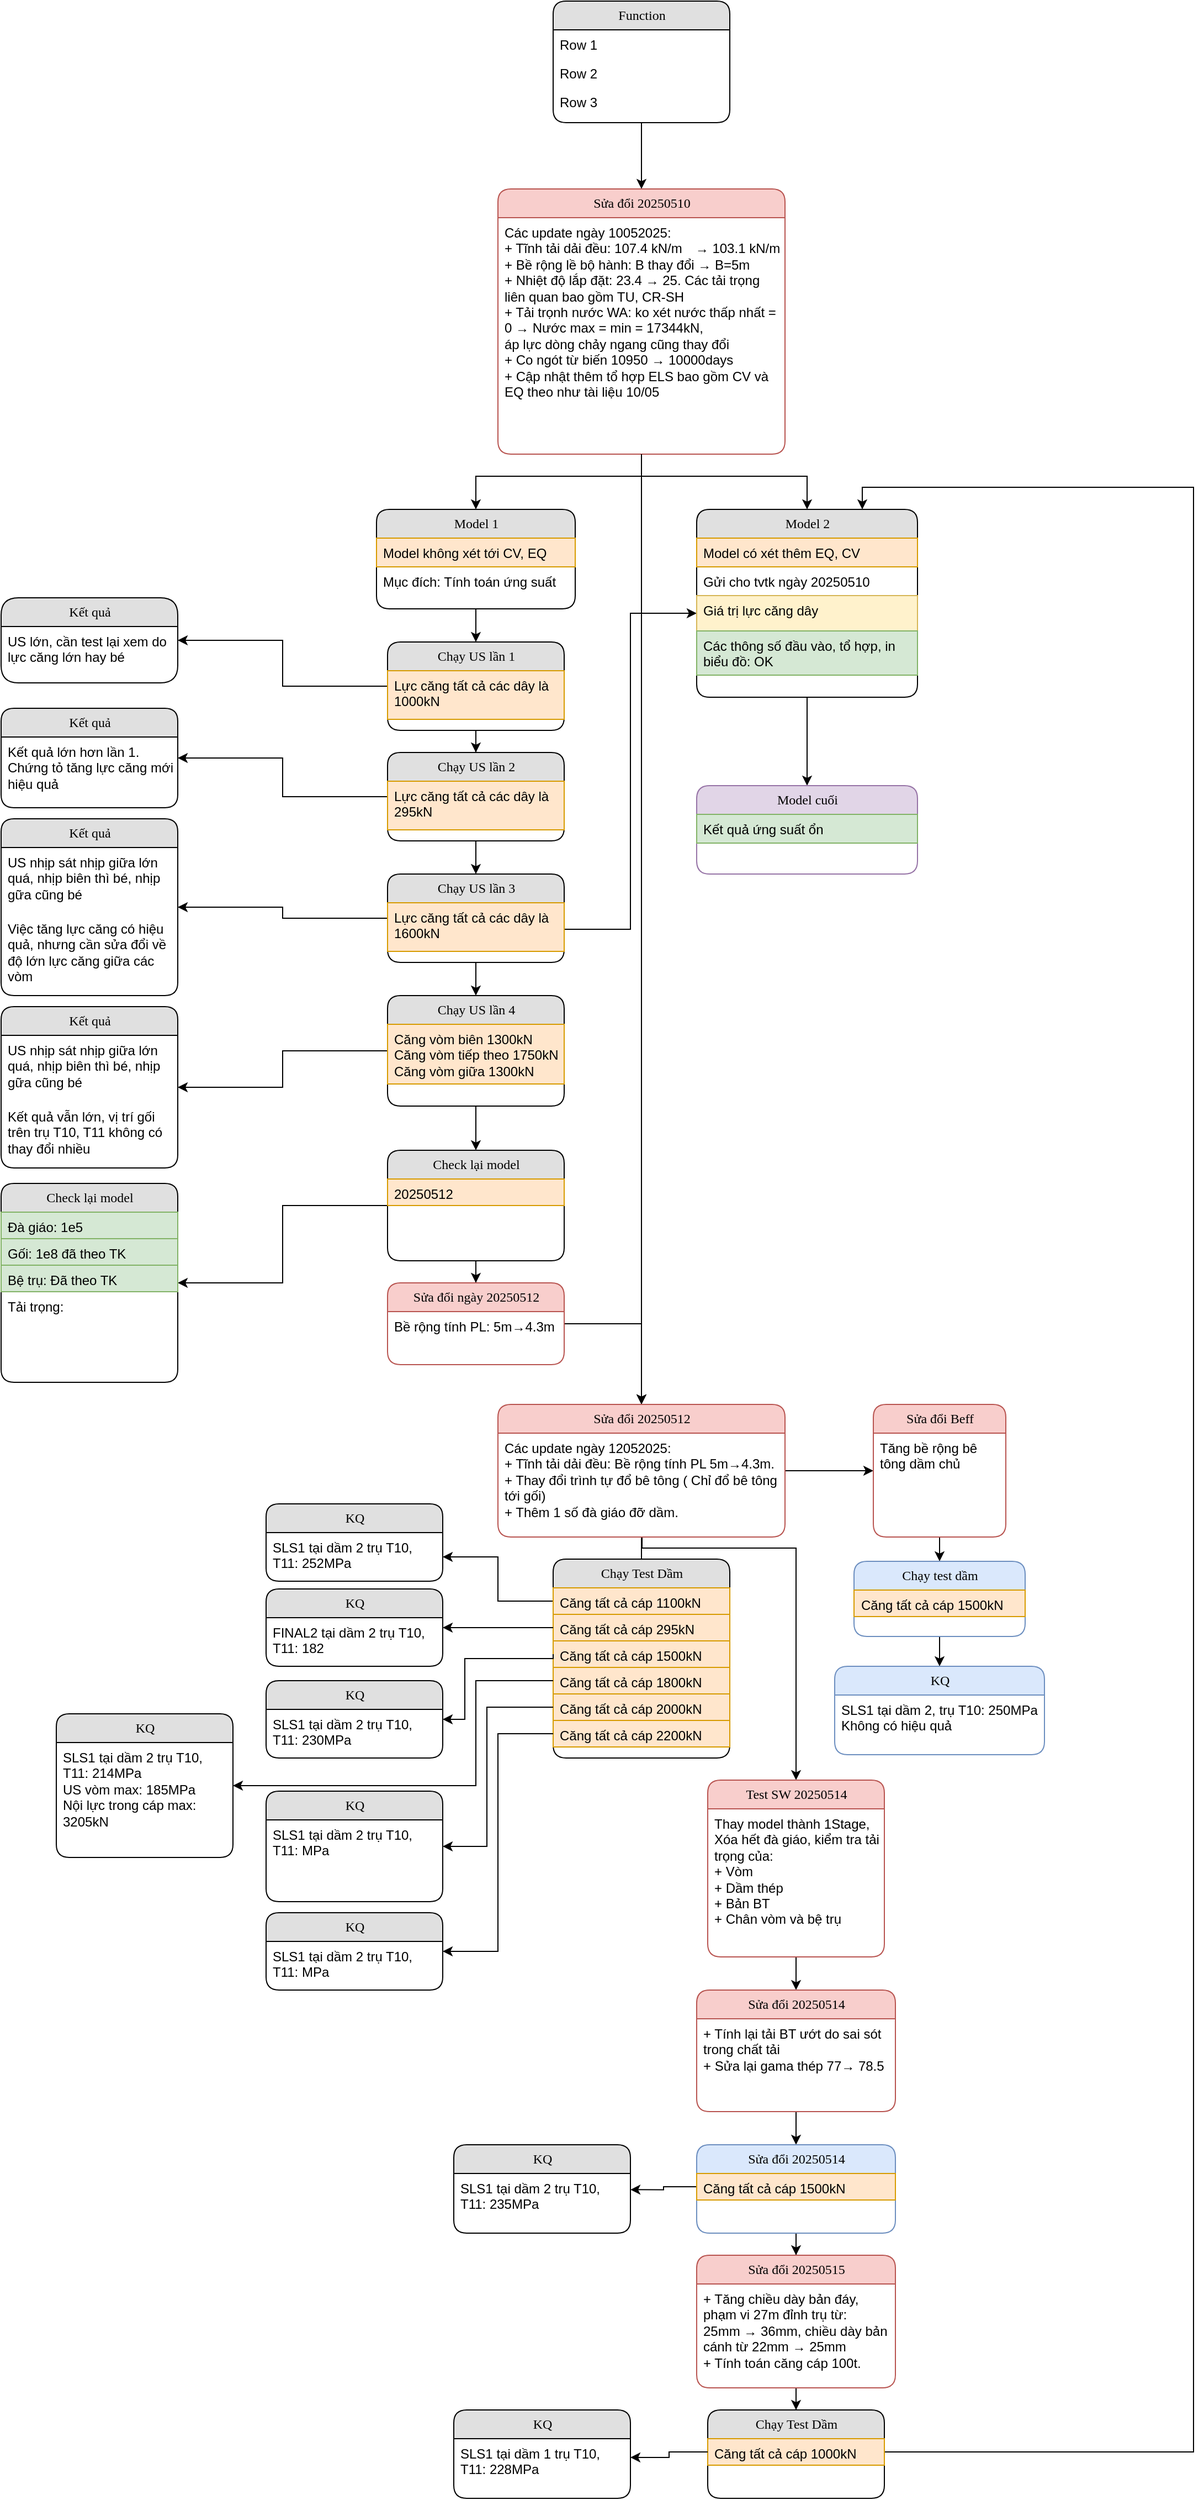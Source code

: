 <mxfile version="27.0.5">
  <diagram name="Page-1" id="b520641d-4fe3-3701-9064-5fc419738815">
    <mxGraphModel dx="1636" dy="1705" grid="1" gridSize="10" guides="1" tooltips="1" connect="1" arrows="1" fold="1" page="1" pageScale="1" pageWidth="850" pageHeight="1100" background="none" math="0" shadow="0">
      <root>
        <mxCell id="0" />
        <mxCell id="1" parent="0" />
        <mxCell id="ZcKWtI1Hsa9g-kHbRSaE-42" value="" style="edgeStyle=orthogonalEdgeStyle;rounded=0;orthogonalLoop=1;jettySize=auto;html=1;entryX=0.5;entryY=0;entryDx=0;entryDy=0;" parent="1" source="21ea969265ad0168-6" target="ZcKWtI1Hsa9g-kHbRSaE-22" edge="1">
          <mxGeometry relative="1" as="geometry" />
        </mxCell>
        <mxCell id="21ea969265ad0168-6" value="Function" style="swimlane;html=1;fontStyle=0;childLayout=stackLayout;horizontal=1;startSize=26;fillColor=#e0e0e0;horizontalStack=0;resizeParent=1;resizeLast=0;collapsible=1;marginBottom=0;swimlaneFillColor=#ffffff;align=center;rounded=1;shadow=0;comic=0;labelBackgroundColor=none;strokeWidth=1;fontFamily=Verdana;fontSize=12" parent="1" vertex="1">
          <mxGeometry x="500" y="-150" width="160" height="110" as="geometry" />
        </mxCell>
        <mxCell id="21ea969265ad0168-7" value="Row 1" style="text;html=1;strokeColor=none;fillColor=none;spacingLeft=4;spacingRight=4;whiteSpace=wrap;overflow=hidden;rotatable=0;points=[[0,0.5],[1,0.5]];portConstraint=eastwest;" parent="21ea969265ad0168-6" vertex="1">
          <mxGeometry y="26" width="160" height="26" as="geometry" />
        </mxCell>
        <mxCell id="21ea969265ad0168-8" value="Row 2" style="text;html=1;strokeColor=none;fillColor=none;spacingLeft=4;spacingRight=4;whiteSpace=wrap;overflow=hidden;rotatable=0;points=[[0,0.5],[1,0.5]];portConstraint=eastwest;" parent="21ea969265ad0168-6" vertex="1">
          <mxGeometry y="52" width="160" height="26" as="geometry" />
        </mxCell>
        <mxCell id="21ea969265ad0168-9" value="Row 3" style="text;html=1;strokeColor=none;fillColor=none;spacingLeft=4;spacingRight=4;whiteSpace=wrap;overflow=hidden;rotatable=0;points=[[0,0.5],[1,0.5]];portConstraint=eastwest;" parent="21ea969265ad0168-6" vertex="1">
          <mxGeometry y="78" width="160" height="26" as="geometry" />
        </mxCell>
        <mxCell id="ZcKWtI1Hsa9g-kHbRSaE-65" value="" style="edgeStyle=orthogonalEdgeStyle;rounded=0;orthogonalLoop=1;jettySize=auto;html=1;entryX=0.5;entryY=0;entryDx=0;entryDy=0;" parent="1" source="21ea969265ad0168-10" target="ZcKWtI1Hsa9g-kHbRSaE-1" edge="1">
          <mxGeometry relative="1" as="geometry" />
        </mxCell>
        <mxCell id="21ea969265ad0168-10" value="Model 1" style="swimlane;html=1;fontStyle=0;childLayout=stackLayout;horizontal=1;startSize=26;fillColor=#e0e0e0;horizontalStack=0;resizeParent=1;resizeLast=0;collapsible=1;marginBottom=0;swimlaneFillColor=#ffffff;align=center;rounded=1;shadow=0;comic=0;labelBackgroundColor=none;strokeWidth=1;fontFamily=Verdana;fontSize=12" parent="1" vertex="1">
          <mxGeometry x="340" y="310" width="180" height="90" as="geometry" />
        </mxCell>
        <mxCell id="ZcKWtI1Hsa9g-kHbRSaE-64" value="Model không xét tới CV, EQ" style="text;html=1;strokeColor=#d79b00;fillColor=#ffe6cc;spacingLeft=4;spacingRight=4;whiteSpace=wrap;overflow=hidden;rotatable=0;points=[[0,0.5],[1,0.5]];portConstraint=eastwest;" parent="21ea969265ad0168-10" vertex="1">
          <mxGeometry y="26" width="180" height="26" as="geometry" />
        </mxCell>
        <mxCell id="21ea969265ad0168-11" value="Mục đích: Tính toán ứng suất" style="text;html=1;spacingLeft=4;spacingRight=4;whiteSpace=wrap;overflow=hidden;rotatable=0;points=[[0,0.5],[1,0.5]];portConstraint=eastwest;" parent="21ea969265ad0168-10" vertex="1">
          <mxGeometry y="52" width="180" height="26" as="geometry" />
        </mxCell>
        <mxCell id="ZcKWtI1Hsa9g-kHbRSaE-9" value="" style="edgeStyle=orthogonalEdgeStyle;rounded=0;orthogonalLoop=1;jettySize=auto;html=1;" parent="1" source="ZcKWtI1Hsa9g-kHbRSaE-1" target="ZcKWtI1Hsa9g-kHbRSaE-7" edge="1">
          <mxGeometry relative="1" as="geometry" />
        </mxCell>
        <mxCell id="ZcKWtI1Hsa9g-kHbRSaE-75" value="" style="edgeStyle=orthogonalEdgeStyle;rounded=0;orthogonalLoop=1;jettySize=auto;html=1;" parent="1" source="ZcKWtI1Hsa9g-kHbRSaE-1" target="ZcKWtI1Hsa9g-kHbRSaE-72" edge="1">
          <mxGeometry relative="1" as="geometry" />
        </mxCell>
        <mxCell id="ZcKWtI1Hsa9g-kHbRSaE-1" value="Chạy US lần 1" style="swimlane;html=1;fontStyle=0;childLayout=stackLayout;horizontal=1;startSize=26;fillColor=#e0e0e0;horizontalStack=0;resizeParent=1;resizeLast=0;collapsible=1;marginBottom=0;swimlaneFillColor=#ffffff;align=center;rounded=1;shadow=0;comic=0;labelBackgroundColor=none;strokeWidth=1;fontFamily=Verdana;fontSize=12" parent="1" vertex="1">
          <mxGeometry x="350" y="430" width="160" height="80" as="geometry" />
        </mxCell>
        <mxCell id="ZcKWtI1Hsa9g-kHbRSaE-10" value="Lực căng tất cả các dây là 1000kN" style="text;html=1;strokeColor=#d79b00;fillColor=#ffe6cc;spacingLeft=4;spacingRight=4;whiteSpace=wrap;overflow=hidden;rotatable=0;points=[[0,0.5],[1,0.5]];portConstraint=eastwest;" parent="ZcKWtI1Hsa9g-kHbRSaE-1" vertex="1">
          <mxGeometry y="26" width="160" height="44" as="geometry" />
        </mxCell>
        <mxCell id="ZcKWtI1Hsa9g-kHbRSaE-15" value="" style="edgeStyle=orthogonalEdgeStyle;rounded=0;orthogonalLoop=1;jettySize=auto;html=1;" parent="1" source="ZcKWtI1Hsa9g-kHbRSaE-7" target="ZcKWtI1Hsa9g-kHbRSaE-12" edge="1">
          <mxGeometry relative="1" as="geometry" />
        </mxCell>
        <mxCell id="ZcKWtI1Hsa9g-kHbRSaE-78" value="" style="edgeStyle=orthogonalEdgeStyle;rounded=0;orthogonalLoop=1;jettySize=auto;html=1;" parent="1" source="ZcKWtI1Hsa9g-kHbRSaE-7" target="ZcKWtI1Hsa9g-kHbRSaE-76" edge="1">
          <mxGeometry relative="1" as="geometry" />
        </mxCell>
        <mxCell id="ZcKWtI1Hsa9g-kHbRSaE-7" value="Chạy US lần 2" style="swimlane;html=1;fontStyle=0;childLayout=stackLayout;horizontal=1;startSize=26;fillColor=#e0e0e0;horizontalStack=0;resizeParent=1;resizeLast=0;collapsible=1;marginBottom=0;swimlaneFillColor=#ffffff;align=center;rounded=1;shadow=0;comic=0;labelBackgroundColor=none;strokeWidth=1;fontFamily=Verdana;fontSize=12" parent="1" vertex="1">
          <mxGeometry x="350" y="530" width="160" height="80" as="geometry" />
        </mxCell>
        <mxCell id="ZcKWtI1Hsa9g-kHbRSaE-11" value="Lực căng tất cả các dây là 295kN" style="text;html=1;strokeColor=#d79b00;fillColor=#ffe6cc;spacingLeft=4;spacingRight=4;whiteSpace=wrap;overflow=hidden;rotatable=0;points=[[0,0.5],[1,0.5]];portConstraint=eastwest;" parent="ZcKWtI1Hsa9g-kHbRSaE-7" vertex="1">
          <mxGeometry y="26" width="160" height="44" as="geometry" />
        </mxCell>
        <mxCell id="ZcKWtI1Hsa9g-kHbRSaE-21" value="" style="edgeStyle=orthogonalEdgeStyle;rounded=0;orthogonalLoop=1;jettySize=auto;html=1;" parent="1" source="ZcKWtI1Hsa9g-kHbRSaE-12" target="ZcKWtI1Hsa9g-kHbRSaE-17" edge="1">
          <mxGeometry relative="1" as="geometry" />
        </mxCell>
        <mxCell id="ZcKWtI1Hsa9g-kHbRSaE-48" value="" style="edgeStyle=orthogonalEdgeStyle;rounded=0;orthogonalLoop=1;jettySize=auto;html=1;entryX=0;entryY=0.5;entryDx=0;entryDy=0;" parent="1" source="ZcKWtI1Hsa9g-kHbRSaE-12" target="ZcKWtI1Hsa9g-kHbRSaE-50" edge="1">
          <mxGeometry relative="1" as="geometry">
            <mxPoint x="590" y="380" as="targetPoint" />
            <Array as="points">
              <mxPoint x="570" y="690" />
              <mxPoint x="570" y="404" />
            </Array>
          </mxGeometry>
        </mxCell>
        <mxCell id="ZcKWtI1Hsa9g-kHbRSaE-83" value="" style="edgeStyle=orthogonalEdgeStyle;rounded=0;orthogonalLoop=1;jettySize=auto;html=1;" parent="1" source="ZcKWtI1Hsa9g-kHbRSaE-12" target="ZcKWtI1Hsa9g-kHbRSaE-79" edge="1">
          <mxGeometry relative="1" as="geometry" />
        </mxCell>
        <mxCell id="ZcKWtI1Hsa9g-kHbRSaE-12" value="Chạy US lần 3" style="swimlane;html=1;fontStyle=0;childLayout=stackLayout;horizontal=1;startSize=26;fillColor=#e0e0e0;horizontalStack=0;resizeParent=1;resizeLast=0;collapsible=1;marginBottom=0;swimlaneFillColor=#ffffff;align=center;rounded=1;shadow=0;comic=0;labelBackgroundColor=none;strokeWidth=1;fontFamily=Verdana;fontSize=12" parent="1" vertex="1">
          <mxGeometry x="350" y="640" width="160" height="80" as="geometry" />
        </mxCell>
        <mxCell id="ZcKWtI1Hsa9g-kHbRSaE-13" value="Lực căng tất cả các dây là 1600kN" style="text;html=1;strokeColor=#d79b00;fillColor=#ffe6cc;spacingLeft=4;spacingRight=4;whiteSpace=wrap;overflow=hidden;rotatable=0;points=[[0,0.5],[1,0.5]];portConstraint=eastwest;" parent="ZcKWtI1Hsa9g-kHbRSaE-12" vertex="1">
          <mxGeometry y="26" width="160" height="44" as="geometry" />
        </mxCell>
        <mxCell id="ZcKWtI1Hsa9g-kHbRSaE-89" value="" style="edgeStyle=orthogonalEdgeStyle;rounded=0;orthogonalLoop=1;jettySize=auto;html=1;" parent="1" source="ZcKWtI1Hsa9g-kHbRSaE-17" target="ZcKWtI1Hsa9g-kHbRSaE-85" edge="1">
          <mxGeometry relative="1" as="geometry" />
        </mxCell>
        <mxCell id="ZcKWtI1Hsa9g-kHbRSaE-92" value="" style="edgeStyle=orthogonalEdgeStyle;rounded=0;orthogonalLoop=1;jettySize=auto;html=1;" parent="1" source="ZcKWtI1Hsa9g-kHbRSaE-17" target="ZcKWtI1Hsa9g-kHbRSaE-90" edge="1">
          <mxGeometry relative="1" as="geometry">
            <Array as="points">
              <mxPoint x="430" y="860" />
              <mxPoint x="430" y="860" />
            </Array>
          </mxGeometry>
        </mxCell>
        <mxCell id="ZcKWtI1Hsa9g-kHbRSaE-17" value="Chạy US lần 4" style="swimlane;html=1;fontStyle=0;childLayout=stackLayout;horizontal=1;startSize=26;fillColor=#e0e0e0;horizontalStack=0;resizeParent=1;resizeLast=0;collapsible=1;marginBottom=0;swimlaneFillColor=#ffffff;align=center;rounded=1;shadow=0;comic=0;labelBackgroundColor=none;strokeWidth=1;fontFamily=Verdana;fontSize=12" parent="1" vertex="1">
          <mxGeometry x="350" y="750" width="160" height="100" as="geometry" />
        </mxCell>
        <mxCell id="ZcKWtI1Hsa9g-kHbRSaE-18" value="Căng vòm biên 1300kN&lt;div&gt;Căng vòm tiếp theo 1750kN&lt;/div&gt;&lt;div&gt;Căng vòm giữa 1300kN&lt;/div&gt;" style="text;html=1;strokeColor=#d79b00;fillColor=#ffe6cc;spacingLeft=4;spacingRight=4;whiteSpace=wrap;overflow=hidden;rotatable=0;points=[[0,0.5],[1,0.5]];portConstraint=eastwest;" parent="ZcKWtI1Hsa9g-kHbRSaE-17" vertex="1">
          <mxGeometry y="26" width="160" height="54" as="geometry" />
        </mxCell>
        <mxCell id="ZcKWtI1Hsa9g-kHbRSaE-63" value="" style="edgeStyle=orthogonalEdgeStyle;rounded=0;orthogonalLoop=1;jettySize=auto;html=1;entryX=0.5;entryY=0;entryDx=0;entryDy=0;exitX=0.5;exitY=1;exitDx=0;exitDy=0;flowAnimation=0;" parent="1" source="ZcKWtI1Hsa9g-kHbRSaE-22" target="21ea969265ad0168-10" edge="1">
          <mxGeometry relative="1" as="geometry">
            <mxPoint x="420" y="260" as="targetPoint" />
            <Array as="points">
              <mxPoint x="580" y="280" />
              <mxPoint x="430" y="280" />
            </Array>
          </mxGeometry>
        </mxCell>
        <mxCell id="eAJpKgocKo00yRRnLbiQ-3" value="" style="edgeStyle=orthogonalEdgeStyle;rounded=0;orthogonalLoop=1;jettySize=auto;html=1;" parent="1" source="ZcKWtI1Hsa9g-kHbRSaE-22" target="eAJpKgocKo00yRRnLbiQ-1" edge="1">
          <mxGeometry relative="1" as="geometry" />
        </mxCell>
        <mxCell id="ZcKWtI1Hsa9g-kHbRSaE-22" value="Sửa đổi 20250510" style="swimlane;html=1;fontStyle=0;childLayout=stackLayout;horizontal=1;startSize=26;fillColor=#f8cecc;horizontalStack=0;resizeParent=1;resizeLast=0;collapsible=1;marginBottom=0;swimlaneFillColor=#ffffff;align=center;rounded=1;shadow=0;comic=0;labelBackgroundColor=none;strokeWidth=1;fontFamily=Verdana;fontSize=12;strokeColor=#b85450;" parent="1" vertex="1">
          <mxGeometry x="450" y="20" width="260" height="240" as="geometry" />
        </mxCell>
        <mxCell id="ZcKWtI1Hsa9g-kHbRSaE-23" value="&lt;div&gt;Các update ngày 10052025:&lt;/div&gt;&lt;div&gt;+ Tĩnh tải dải đều: 107.4 kN/m　→ 103.1 kN/m&lt;/div&gt;&lt;div&gt;+ Bề rộng lề bộ hành: B thay đổi → B=5m&lt;/div&gt;&lt;div&gt;+ Nhiệt độ lắp đặt: 23.4 → 25. Các tải trọng liên quan bao gồm TU, CR-SH&lt;/div&gt;&lt;div&gt;+ Tải trọnh nước WA: ko xét nước thấp nhất = 0 → Nước max = min = 17344kN,&amp;nbsp;&lt;/div&gt;&lt;div&gt;áp lực dòng chảy ngang cũng thay đổi&lt;/div&gt;&lt;div&gt;+ Co ngót từ biến 10950 → 10000days&lt;/div&gt;&lt;div&gt;+ Cập nhật thêm tổ hợp ELS bao gồm CV và EQ theo như tài liệu 10/05&lt;/div&gt;" style="text;html=1;strokeColor=none;fillColor=none;spacingLeft=4;spacingRight=4;whiteSpace=wrap;overflow=hidden;rotatable=0;points=[[0,0.5],[1,0.5]];portConstraint=eastwest;" parent="ZcKWtI1Hsa9g-kHbRSaE-22" vertex="1">
          <mxGeometry y="26" width="260" height="174" as="geometry" />
        </mxCell>
        <mxCell id="ZcKWtI1Hsa9g-kHbRSaE-30" value="" style="edgeStyle=orthogonalEdgeStyle;rounded=0;orthogonalLoop=1;jettySize=auto;html=1;entryX=0.5;entryY=0;entryDx=0;entryDy=0;exitX=0.5;exitY=1;exitDx=0;exitDy=0;" parent="1" source="ZcKWtI1Hsa9g-kHbRSaE-22" target="ZcKWtI1Hsa9g-kHbRSaE-38" edge="1">
          <mxGeometry relative="1" as="geometry">
            <mxPoint x="340" y="540" as="targetPoint" />
            <Array as="points">
              <mxPoint x="580" y="280" />
              <mxPoint x="730" y="280" />
            </Array>
          </mxGeometry>
        </mxCell>
        <mxCell id="ZcKWtI1Hsa9g-kHbRSaE-71" value="" style="edgeStyle=orthogonalEdgeStyle;rounded=0;orthogonalLoop=1;jettySize=auto;html=1;" parent="1" source="ZcKWtI1Hsa9g-kHbRSaE-38" target="ZcKWtI1Hsa9g-kHbRSaE-66" edge="1">
          <mxGeometry relative="1" as="geometry" />
        </mxCell>
        <mxCell id="ZcKWtI1Hsa9g-kHbRSaE-38" value="Model 2" style="swimlane;html=1;fontStyle=0;childLayout=stackLayout;horizontal=1;startSize=26;fillColor=#e0e0e0;horizontalStack=0;resizeParent=1;resizeLast=0;collapsible=1;marginBottom=0;swimlaneFillColor=#ffffff;align=center;rounded=1;shadow=0;comic=0;labelBackgroundColor=none;strokeWidth=1;fontFamily=Verdana;fontSize=12" parent="1" vertex="1">
          <mxGeometry x="630" y="310" width="200" height="170" as="geometry" />
        </mxCell>
        <mxCell id="ZcKWtI1Hsa9g-kHbRSaE-43" value="Model có xét thêm EQ, CV" style="text;html=1;strokeColor=#d79b00;fillColor=#ffe6cc;spacingLeft=4;spacingRight=4;whiteSpace=wrap;overflow=hidden;rotatable=0;points=[[0,0.5],[1,0.5]];portConstraint=eastwest;" parent="ZcKWtI1Hsa9g-kHbRSaE-38" vertex="1">
          <mxGeometry y="26" width="200" height="26" as="geometry" />
        </mxCell>
        <mxCell id="ZcKWtI1Hsa9g-kHbRSaE-39" value="Gửi cho tvtk ngày 20250510" style="text;html=1;strokeColor=none;fillColor=none;spacingLeft=4;spacingRight=4;whiteSpace=wrap;overflow=hidden;rotatable=0;points=[[0,0.5],[1,0.5]];portConstraint=eastwest;" parent="ZcKWtI1Hsa9g-kHbRSaE-38" vertex="1">
          <mxGeometry y="52" width="200" height="26" as="geometry" />
        </mxCell>
        <mxCell id="ZcKWtI1Hsa9g-kHbRSaE-50" value="Giá trị lực căng dây" style="text;html=1;strokeColor=#d6b656;fillColor=#fff2cc;spacingLeft=4;spacingRight=4;whiteSpace=wrap;overflow=hidden;rotatable=0;points=[[0,0.5],[1,0.5]];portConstraint=eastwest;" parent="ZcKWtI1Hsa9g-kHbRSaE-38" vertex="1">
          <mxGeometry y="78" width="200" height="32" as="geometry" />
        </mxCell>
        <mxCell id="ZcKWtI1Hsa9g-kHbRSaE-49" value="Các thông số đầu vào, tổ hợp, in biểu đồ: OK" style="text;html=1;strokeColor=#82b366;fillColor=#d5e8d4;spacingLeft=4;spacingRight=4;whiteSpace=wrap;overflow=hidden;rotatable=0;points=[[0,0.5],[1,0.5]];portConstraint=eastwest;" parent="ZcKWtI1Hsa9g-kHbRSaE-38" vertex="1">
          <mxGeometry y="110" width="200" height="40" as="geometry" />
        </mxCell>
        <mxCell id="ZcKWtI1Hsa9g-kHbRSaE-66" value="Model cuối" style="swimlane;html=1;fontStyle=0;childLayout=stackLayout;horizontal=1;startSize=26;fillColor=#e1d5e7;horizontalStack=0;resizeParent=1;resizeLast=0;collapsible=1;marginBottom=0;swimlaneFillColor=#ffffff;align=center;rounded=1;shadow=0;comic=0;labelBackgroundColor=none;strokeWidth=1;fontFamily=Verdana;fontSize=12;strokeColor=#9673a6;" parent="1" vertex="1">
          <mxGeometry x="630" y="560" width="200" height="80" as="geometry" />
        </mxCell>
        <mxCell id="ZcKWtI1Hsa9g-kHbRSaE-67" value="Kết quả ứng suất ổn" style="text;html=1;strokeColor=#82b366;fillColor=#d5e8d4;spacingLeft=4;spacingRight=4;whiteSpace=wrap;overflow=hidden;rotatable=0;points=[[0,0.5],[1,0.5]];portConstraint=eastwest;" parent="ZcKWtI1Hsa9g-kHbRSaE-66" vertex="1">
          <mxGeometry y="26" width="200" height="26" as="geometry" />
        </mxCell>
        <mxCell id="ZcKWtI1Hsa9g-kHbRSaE-72" value="Kết quả" style="swimlane;html=1;fontStyle=0;childLayout=stackLayout;horizontal=1;startSize=26;fillColor=#e0e0e0;horizontalStack=0;resizeParent=1;resizeLast=0;collapsible=1;marginBottom=0;swimlaneFillColor=#ffffff;align=center;rounded=1;shadow=0;comic=0;labelBackgroundColor=none;strokeWidth=1;fontFamily=Verdana;fontSize=12;arcSize=20;" parent="1" vertex="1">
          <mxGeometry y="390" width="160" height="77" as="geometry" />
        </mxCell>
        <mxCell id="ZcKWtI1Hsa9g-kHbRSaE-74" value="US lớn, cần test lại xem do lực căng lớn hay bé" style="text;html=1;strokeColor=none;fillColor=none;spacingLeft=4;spacingRight=4;whiteSpace=wrap;overflow=hidden;rotatable=0;points=[[0,0.5],[1,0.5]];portConstraint=eastwest;" parent="ZcKWtI1Hsa9g-kHbRSaE-72" vertex="1">
          <mxGeometry y="26" width="160" height="44" as="geometry" />
        </mxCell>
        <mxCell id="ZcKWtI1Hsa9g-kHbRSaE-76" value="Kết quả" style="swimlane;html=1;fontStyle=0;childLayout=stackLayout;horizontal=1;startSize=26;fillColor=#e0e0e0;horizontalStack=0;resizeParent=1;resizeLast=0;collapsible=1;marginBottom=0;swimlaneFillColor=#ffffff;align=center;rounded=1;shadow=0;comic=0;labelBackgroundColor=none;strokeWidth=1;fontFamily=Verdana;fontSize=12" parent="1" vertex="1">
          <mxGeometry y="490" width="160" height="90" as="geometry" />
        </mxCell>
        <mxCell id="ZcKWtI1Hsa9g-kHbRSaE-77" value="Kết quả lớn hơn lần 1. Chứng tỏ tăng lực căng mới hiệu quả" style="text;html=1;spacingLeft=4;spacingRight=4;whiteSpace=wrap;overflow=hidden;rotatable=0;points=[[0,0.5],[1,0.5]];portConstraint=eastwest;" parent="ZcKWtI1Hsa9g-kHbRSaE-76" vertex="1">
          <mxGeometry y="26" width="160" height="64" as="geometry" />
        </mxCell>
        <mxCell id="ZcKWtI1Hsa9g-kHbRSaE-79" value="Kết quả" style="swimlane;html=1;fontStyle=0;childLayout=stackLayout;horizontal=1;startSize=26;fillColor=#e0e0e0;horizontalStack=0;resizeParent=1;resizeLast=0;collapsible=1;marginBottom=0;swimlaneFillColor=#ffffff;align=center;rounded=1;shadow=0;comic=0;labelBackgroundColor=none;strokeWidth=1;fontFamily=Verdana;fontSize=12" parent="1" vertex="1">
          <mxGeometry y="590" width="160" height="160" as="geometry" />
        </mxCell>
        <mxCell id="ZcKWtI1Hsa9g-kHbRSaE-81" value="US nhịp sát nhịp giữa lớn quá, nhịp biên thì bé, nhịp gữa cũng bé" style="text;html=1;strokeColor=none;fillColor=none;spacingLeft=4;spacingRight=4;whiteSpace=wrap;overflow=hidden;rotatable=0;points=[[0,0.5],[1,0.5]];portConstraint=eastwest;" parent="ZcKWtI1Hsa9g-kHbRSaE-79" vertex="1">
          <mxGeometry y="26" width="160" height="60" as="geometry" />
        </mxCell>
        <mxCell id="ZcKWtI1Hsa9g-kHbRSaE-82" value="Việc tăng lực căng có hiệu quả, nhưng cần sửa đổi về độ lớn lực căng giữa các vòm" style="text;html=1;strokeColor=none;fillColor=none;spacingLeft=4;spacingRight=4;whiteSpace=wrap;overflow=hidden;rotatable=0;points=[[0,0.5],[1,0.5]];portConstraint=eastwest;" parent="ZcKWtI1Hsa9g-kHbRSaE-79" vertex="1">
          <mxGeometry y="86" width="160" height="60" as="geometry" />
        </mxCell>
        <mxCell id="ZcKWtI1Hsa9g-kHbRSaE-85" value="Kết quả" style="swimlane;html=1;fontStyle=0;childLayout=stackLayout;horizontal=1;startSize=26;fillColor=#e0e0e0;horizontalStack=0;resizeParent=1;resizeLast=0;collapsible=1;marginBottom=0;swimlaneFillColor=#ffffff;align=center;rounded=1;shadow=0;comic=0;labelBackgroundColor=none;strokeWidth=1;fontFamily=Verdana;fontSize=12" parent="1" vertex="1">
          <mxGeometry y="760" width="160" height="146" as="geometry" />
        </mxCell>
        <mxCell id="ZcKWtI1Hsa9g-kHbRSaE-87" value="US nhịp sát nhịp giữa lớn quá, nhịp biên thì bé, nhịp gữa cũng bé" style="text;html=1;strokeColor=none;fillColor=none;spacingLeft=4;spacingRight=4;whiteSpace=wrap;overflow=hidden;rotatable=0;points=[[0,0.5],[1,0.5]];portConstraint=eastwest;" parent="ZcKWtI1Hsa9g-kHbRSaE-85" vertex="1">
          <mxGeometry y="26" width="160" height="60" as="geometry" />
        </mxCell>
        <mxCell id="ZcKWtI1Hsa9g-kHbRSaE-88" value="Kết quả vẫn lớn, vị trí gối trên trụ T10, T11 không có thay đổi nhiều" style="text;html=1;strokeColor=none;fillColor=none;spacingLeft=4;spacingRight=4;whiteSpace=wrap;overflow=hidden;rotatable=0;points=[[0,0.5],[1,0.5]];portConstraint=eastwest;" parent="ZcKWtI1Hsa9g-kHbRSaE-85" vertex="1">
          <mxGeometry y="86" width="160" height="60" as="geometry" />
        </mxCell>
        <mxCell id="ZcKWtI1Hsa9g-kHbRSaE-97" value="" style="edgeStyle=orthogonalEdgeStyle;rounded=0;orthogonalLoop=1;jettySize=auto;html=1;" parent="1" source="ZcKWtI1Hsa9g-kHbRSaE-90" target="ZcKWtI1Hsa9g-kHbRSaE-95" edge="1">
          <mxGeometry relative="1" as="geometry" />
        </mxCell>
        <mxCell id="ZcKWtI1Hsa9g-kHbRSaE-103" value="" style="edgeStyle=orthogonalEdgeStyle;rounded=0;orthogonalLoop=1;jettySize=auto;html=1;" parent="1" source="ZcKWtI1Hsa9g-kHbRSaE-90" target="ZcKWtI1Hsa9g-kHbRSaE-101" edge="1">
          <mxGeometry relative="1" as="geometry" />
        </mxCell>
        <mxCell id="ZcKWtI1Hsa9g-kHbRSaE-90" value="Check lại model" style="swimlane;html=1;fontStyle=0;childLayout=stackLayout;horizontal=1;startSize=26;fillColor=#e0e0e0;horizontalStack=0;resizeParent=1;resizeLast=0;collapsible=1;marginBottom=0;swimlaneFillColor=#ffffff;align=center;rounded=1;shadow=0;comic=0;labelBackgroundColor=none;strokeWidth=1;fontFamily=Verdana;fontSize=12" parent="1" vertex="1">
          <mxGeometry x="350" y="890" width="160" height="100" as="geometry" />
        </mxCell>
        <mxCell id="ZcKWtI1Hsa9g-kHbRSaE-91" value="20250512" style="text;html=1;strokeColor=#d79b00;fillColor=#ffe6cc;spacingLeft=4;spacingRight=4;whiteSpace=wrap;overflow=hidden;rotatable=0;points=[[0,0.5],[1,0.5]];portConstraint=eastwest;" parent="ZcKWtI1Hsa9g-kHbRSaE-90" vertex="1">
          <mxGeometry y="26" width="160" height="24" as="geometry" />
        </mxCell>
        <mxCell id="ZcKWtI1Hsa9g-kHbRSaE-95" value="Check lại model" style="swimlane;html=1;fontStyle=0;childLayout=stackLayout;horizontal=1;startSize=26;fillColor=#e0e0e0;horizontalStack=0;resizeParent=1;resizeLast=0;collapsible=1;marginBottom=0;swimlaneFillColor=#ffffff;align=center;rounded=1;shadow=0;comic=0;labelBackgroundColor=none;strokeWidth=1;fontFamily=Verdana;fontSize=12" parent="1" vertex="1">
          <mxGeometry y="920" width="160" height="180" as="geometry" />
        </mxCell>
        <mxCell id="ZcKWtI1Hsa9g-kHbRSaE-96" value="Đà giáo: 1e5" style="text;html=1;spacingLeft=4;spacingRight=4;whiteSpace=wrap;overflow=hidden;rotatable=0;points=[[0,0.5],[1,0.5]];portConstraint=eastwest;fillColor=#d5e8d4;strokeColor=#82b366;" parent="ZcKWtI1Hsa9g-kHbRSaE-95" vertex="1">
          <mxGeometry y="26" width="160" height="24" as="geometry" />
        </mxCell>
        <mxCell id="ZcKWtI1Hsa9g-kHbRSaE-98" value="Gối: 1e8 đã theo TK" style="text;html=1;spacingLeft=4;spacingRight=4;whiteSpace=wrap;overflow=hidden;rotatable=0;points=[[0,0.5],[1,0.5]];portConstraint=eastwest;fillColor=#d5e8d4;strokeColor=#82b366;" parent="ZcKWtI1Hsa9g-kHbRSaE-95" vertex="1">
          <mxGeometry y="50" width="160" height="24" as="geometry" />
        </mxCell>
        <mxCell id="ZcKWtI1Hsa9g-kHbRSaE-100" value="Bệ trụ: Đã theo TK" style="text;html=1;spacingLeft=4;spacingRight=4;whiteSpace=wrap;overflow=hidden;rotatable=0;points=[[0,0.5],[1,0.5]];portConstraint=eastwest;fillColor=#d5e8d4;strokeColor=#82b366;" parent="ZcKWtI1Hsa9g-kHbRSaE-95" vertex="1">
          <mxGeometry y="74" width="160" height="24" as="geometry" />
        </mxCell>
        <mxCell id="ZcKWtI1Hsa9g-kHbRSaE-99" value="Tải trọng:&amp;nbsp;" style="text;html=1;spacingLeft=4;spacingRight=4;whiteSpace=wrap;overflow=hidden;rotatable=0;points=[[0,0.5],[1,0.5]];portConstraint=eastwest;" parent="ZcKWtI1Hsa9g-kHbRSaE-95" vertex="1">
          <mxGeometry y="98" width="160" height="24" as="geometry" />
        </mxCell>
        <mxCell id="eAJpKgocKo00yRRnLbiQ-16" value="" style="edgeStyle=orthogonalEdgeStyle;rounded=0;orthogonalLoop=1;jettySize=auto;html=1;entryX=0.5;entryY=0;entryDx=0;entryDy=0;horizontal=0;" parent="1" source="ZcKWtI1Hsa9g-kHbRSaE-101" target="eAJpKgocKo00yRRnLbiQ-1" edge="1">
          <mxGeometry relative="1" as="geometry">
            <mxPoint x="590" y="1047" as="targetPoint" />
            <Array as="points">
              <mxPoint x="580" y="1047" />
            </Array>
          </mxGeometry>
        </mxCell>
        <mxCell id="ZcKWtI1Hsa9g-kHbRSaE-101" value="Sửa đổi ngày 20250512" style="swimlane;html=1;fontStyle=0;childLayout=stackLayout;horizontal=1;startSize=26;fillColor=#f8cecc;horizontalStack=0;resizeParent=1;resizeLast=0;collapsible=1;marginBottom=0;swimlaneFillColor=#ffffff;align=center;rounded=1;shadow=0;comic=0;labelBackgroundColor=none;strokeWidth=1;fontFamily=Verdana;fontSize=12;strokeColor=#b85450;" parent="1" vertex="1">
          <mxGeometry x="350" y="1010" width="160" height="74" as="geometry" />
        </mxCell>
        <mxCell id="ZcKWtI1Hsa9g-kHbRSaE-102" value="Bề rộng tính PL: 5m→4.3m" style="text;html=1;spacingLeft=4;spacingRight=4;whiteSpace=wrap;overflow=hidden;rotatable=0;points=[[0,0.5],[1,0.5]];portConstraint=eastwest;" parent="ZcKWtI1Hsa9g-kHbRSaE-101" vertex="1">
          <mxGeometry y="26" width="160" height="24" as="geometry" />
        </mxCell>
        <mxCell id="eAJpKgocKo00yRRnLbiQ-6" value="" style="edgeStyle=orthogonalEdgeStyle;rounded=0;orthogonalLoop=1;jettySize=auto;html=1;" parent="1" source="eAJpKgocKo00yRRnLbiQ-1" edge="1">
          <mxGeometry relative="1" as="geometry">
            <mxPoint x="580" y="1320" as="targetPoint" />
          </mxGeometry>
        </mxCell>
        <mxCell id="MI-MHxJHhFcNUqdOQOmD-16" value="" style="edgeStyle=orthogonalEdgeStyle;rounded=0;orthogonalLoop=1;jettySize=auto;html=1;" parent="1" source="eAJpKgocKo00yRRnLbiQ-1" target="MI-MHxJHhFcNUqdOQOmD-14" edge="1">
          <mxGeometry relative="1" as="geometry" />
        </mxCell>
        <mxCell id="MI-MHxJHhFcNUqdOQOmD-40" value="" style="edgeStyle=orthogonalEdgeStyle;rounded=0;orthogonalLoop=1;jettySize=auto;html=1;exitX=0.502;exitY=1;exitDx=0;exitDy=0;exitPerimeter=0;entryX=0.5;entryY=0;entryDx=0;entryDy=0;" parent="1" source="eAJpKgocKo00yRRnLbiQ-2" target="MI-MHxJHhFcNUqdOQOmD-38" edge="1">
          <mxGeometry relative="1" as="geometry">
            <Array as="points">
              <mxPoint x="581" y="1250" />
              <mxPoint x="720" y="1250" />
            </Array>
          </mxGeometry>
        </mxCell>
        <mxCell id="eAJpKgocKo00yRRnLbiQ-1" value="Sửa đổi 20250512" style="swimlane;html=1;fontStyle=0;childLayout=stackLayout;horizontal=1;startSize=26;fillColor=#f8cecc;horizontalStack=0;resizeParent=1;resizeLast=0;collapsible=1;marginBottom=0;swimlaneFillColor=#ffffff;align=center;rounded=1;shadow=0;comic=0;labelBackgroundColor=none;strokeWidth=1;fontFamily=Verdana;fontSize=12;strokeColor=#b85450;" parent="1" vertex="1">
          <mxGeometry x="450" y="1120" width="260" height="120" as="geometry" />
        </mxCell>
        <mxCell id="eAJpKgocKo00yRRnLbiQ-2" value="&lt;div&gt;Các update ngày 12052025:&lt;/div&gt;&lt;div&gt;+ Tĩnh tải dải đều: Bề rộng tính PL 5m→4.3m.&lt;/div&gt;&lt;div&gt;+ Thay đổi trình tự đổ bê tông ( Chỉ đổ bê tông tới gối)&lt;/div&gt;&lt;div&gt;+ Thêm 1 số đà giáo đỡ dầm.&lt;/div&gt;" style="text;html=1;strokeColor=none;fillColor=none;spacingLeft=4;spacingRight=4;whiteSpace=wrap;overflow=hidden;rotatable=0;points=[[0,0.5],[1,0.5]];portConstraint=eastwest;" parent="eAJpKgocKo00yRRnLbiQ-1" vertex="1">
          <mxGeometry y="26" width="260" height="94" as="geometry" />
        </mxCell>
        <mxCell id="eAJpKgocKo00yRRnLbiQ-12" value="" style="edgeStyle=orthogonalEdgeStyle;rounded=0;orthogonalLoop=1;jettySize=auto;html=1;entryX=0.75;entryY=0;entryDx=0;entryDy=0;exitX=1;exitY=0.5;exitDx=0;exitDy=0;" parent="1" source="rlAU9Kd1dPRnFdt47WqQ-2" target="ZcKWtI1Hsa9g-kHbRSaE-38" edge="1">
          <mxGeometry relative="1" as="geometry">
            <mxPoint x="620" y="690" as="targetPoint" />
            <Array as="points">
              <mxPoint x="1080" y="2068" />
              <mxPoint x="1080" y="290" />
              <mxPoint x="780" y="290" />
            </Array>
            <mxPoint x="890" y="2120" as="sourcePoint" />
          </mxGeometry>
        </mxCell>
        <mxCell id="MI-MHxJHhFcNUqdOQOmD-3" value="" style="edgeStyle=orthogonalEdgeStyle;rounded=0;orthogonalLoop=1;jettySize=auto;html=1;exitX=0;exitY=0.5;exitDx=0;exitDy=0;entryX=1;entryY=0.5;entryDx=0;entryDy=0;" parent="1" source="eAJpKgocKo00yRRnLbiQ-8" target="MI-MHxJHhFcNUqdOQOmD-2" edge="1">
          <mxGeometry relative="1" as="geometry" />
        </mxCell>
        <mxCell id="eAJpKgocKo00yRRnLbiQ-7" value="Chạy Test Dầm" style="swimlane;html=1;fontStyle=0;childLayout=stackLayout;horizontal=1;startSize=26;fillColor=#e0e0e0;horizontalStack=0;resizeParent=1;resizeLast=0;collapsible=1;marginBottom=0;swimlaneFillColor=#ffffff;align=center;rounded=1;shadow=0;comic=0;labelBackgroundColor=none;strokeWidth=1;fontFamily=Verdana;fontSize=12" parent="1" vertex="1">
          <mxGeometry x="500" y="1260" width="160" height="180" as="geometry" />
        </mxCell>
        <mxCell id="eAJpKgocKo00yRRnLbiQ-8" value="Căng tất cả cáp 1100kN" style="text;html=1;strokeColor=#d79b00;fillColor=#ffe6cc;spacingLeft=4;spacingRight=4;whiteSpace=wrap;overflow=hidden;rotatable=0;points=[[0,0.5],[1,0.5]];portConstraint=eastwest;" parent="eAJpKgocKo00yRRnLbiQ-7" vertex="1">
          <mxGeometry y="26" width="160" height="24" as="geometry" />
        </mxCell>
        <mxCell id="MI-MHxJHhFcNUqdOQOmD-4" value="Căng tất cả cáp 295kN" style="text;html=1;strokeColor=#d79b00;fillColor=#ffe6cc;spacingLeft=4;spacingRight=4;whiteSpace=wrap;overflow=hidden;rotatable=0;points=[[0,0.5],[1,0.5]];portConstraint=eastwest;" parent="eAJpKgocKo00yRRnLbiQ-7" vertex="1">
          <mxGeometry y="50" width="160" height="24" as="geometry" />
        </mxCell>
        <mxCell id="MI-MHxJHhFcNUqdOQOmD-8" value="Căng tất cả cáp 1500kN" style="text;html=1;strokeColor=#d79b00;fillColor=#ffe6cc;spacingLeft=4;spacingRight=4;whiteSpace=wrap;overflow=hidden;rotatable=0;points=[[0,0.5],[1,0.5]];portConstraint=eastwest;" parent="eAJpKgocKo00yRRnLbiQ-7" vertex="1">
          <mxGeometry y="74" width="160" height="24" as="geometry" />
        </mxCell>
        <mxCell id="MI-MHxJHhFcNUqdOQOmD-9" value="Căng tất cả cáp 1800kN" style="text;html=1;strokeColor=#d79b00;fillColor=#ffe6cc;spacingLeft=4;spacingRight=4;whiteSpace=wrap;overflow=hidden;rotatable=0;points=[[0,0.5],[1,0.5]];portConstraint=eastwest;" parent="eAJpKgocKo00yRRnLbiQ-7" vertex="1">
          <mxGeometry y="98" width="160" height="24" as="geometry" />
        </mxCell>
        <mxCell id="MI-MHxJHhFcNUqdOQOmD-26" value="Căng tất cả cáp 2000kN" style="text;html=1;strokeColor=#d79b00;fillColor=#ffe6cc;spacingLeft=4;spacingRight=4;whiteSpace=wrap;overflow=hidden;rotatable=0;points=[[0,0.5],[1,0.5]];portConstraint=eastwest;" parent="eAJpKgocKo00yRRnLbiQ-7" vertex="1">
          <mxGeometry y="122" width="160" height="24" as="geometry" />
        </mxCell>
        <mxCell id="MI-MHxJHhFcNUqdOQOmD-31" value="Căng tất cả cáp 2200kN" style="text;html=1;strokeColor=#d79b00;fillColor=#ffe6cc;spacingLeft=4;spacingRight=4;whiteSpace=wrap;overflow=hidden;rotatable=0;points=[[0,0.5],[1,0.5]];portConstraint=eastwest;" parent="eAJpKgocKo00yRRnLbiQ-7" vertex="1">
          <mxGeometry y="146" width="160" height="24" as="geometry" />
        </mxCell>
        <mxCell id="MI-MHxJHhFcNUqdOQOmD-7" value="" style="edgeStyle=orthogonalEdgeStyle;rounded=0;orthogonalLoop=1;jettySize=auto;html=1;" parent="1" source="MI-MHxJHhFcNUqdOQOmD-4" target="MI-MHxJHhFcNUqdOQOmD-5" edge="1">
          <mxGeometry relative="1" as="geometry" />
        </mxCell>
        <mxCell id="MI-MHxJHhFcNUqdOQOmD-1" value="KQ" style="swimlane;html=1;fontStyle=0;childLayout=stackLayout;horizontal=1;startSize=26;fillColor=#e0e0e0;horizontalStack=0;resizeParent=1;resizeLast=0;collapsible=1;marginBottom=0;swimlaneFillColor=#ffffff;align=center;rounded=1;shadow=0;comic=0;labelBackgroundColor=none;strokeWidth=1;fontFamily=Verdana;fontSize=12" parent="1" vertex="1">
          <mxGeometry x="240" y="1210" width="160" height="70" as="geometry" />
        </mxCell>
        <mxCell id="MI-MHxJHhFcNUqdOQOmD-2" value="SLS1 tại dầm 2 trụ T10, T11: 252MPa" style="text;html=1;spacingLeft=4;spacingRight=4;whiteSpace=wrap;overflow=hidden;rotatable=0;points=[[0,0.5],[1,0.5]];portConstraint=eastwest;" parent="MI-MHxJHhFcNUqdOQOmD-1" vertex="1">
          <mxGeometry y="26" width="160" height="44" as="geometry" />
        </mxCell>
        <mxCell id="MI-MHxJHhFcNUqdOQOmD-13" value="" style="edgeStyle=orthogonalEdgeStyle;rounded=0;orthogonalLoop=1;jettySize=auto;html=1;exitX=0;exitY=0.5;exitDx=0;exitDy=0;" parent="1" source="MI-MHxJHhFcNUqdOQOmD-8" target="MI-MHxJHhFcNUqdOQOmD-11" edge="1">
          <mxGeometry relative="1" as="geometry">
            <Array as="points">
              <mxPoint x="500" y="1350" />
              <mxPoint x="420" y="1350" />
              <mxPoint x="420" y="1405" />
            </Array>
          </mxGeometry>
        </mxCell>
        <mxCell id="MI-MHxJHhFcNUqdOQOmD-5" value="KQ" style="swimlane;html=1;fontStyle=0;childLayout=stackLayout;horizontal=1;startSize=26;fillColor=#e0e0e0;horizontalStack=0;resizeParent=1;resizeLast=0;collapsible=1;marginBottom=0;swimlaneFillColor=#ffffff;align=center;rounded=1;shadow=0;comic=0;labelBackgroundColor=none;strokeWidth=1;fontFamily=Verdana;fontSize=12" parent="1" vertex="1">
          <mxGeometry x="240" y="1287" width="160" height="70" as="geometry" />
        </mxCell>
        <mxCell id="MI-MHxJHhFcNUqdOQOmD-6" value="FINAL2 tại dầm 2 trụ T10, T11: 182" style="text;html=1;spacingLeft=4;spacingRight=4;whiteSpace=wrap;overflow=hidden;rotatable=0;points=[[0,0.5],[1,0.5]];portConstraint=eastwest;" parent="MI-MHxJHhFcNUqdOQOmD-5" vertex="1">
          <mxGeometry y="26" width="160" height="44" as="geometry" />
        </mxCell>
        <mxCell id="MI-MHxJHhFcNUqdOQOmD-25" value="" style="edgeStyle=orthogonalEdgeStyle;rounded=0;orthogonalLoop=1;jettySize=auto;html=1;exitX=0;exitY=0.5;exitDx=0;exitDy=0;entryX=1;entryY=0.5;entryDx=0;entryDy=0;" parent="1" source="MI-MHxJHhFcNUqdOQOmD-9" target="MI-MHxJHhFcNUqdOQOmD-23" edge="1">
          <mxGeometry relative="1" as="geometry">
            <mxPoint x="200" y="1460" as="targetPoint" />
            <Array as="points">
              <mxPoint x="430" y="1370" />
              <mxPoint x="430" y="1465" />
            </Array>
          </mxGeometry>
        </mxCell>
        <mxCell id="MI-MHxJHhFcNUqdOQOmD-11" value="KQ" style="swimlane;html=1;fontStyle=0;childLayout=stackLayout;horizontal=1;startSize=26;fillColor=#e0e0e0;horizontalStack=0;resizeParent=1;resizeLast=0;collapsible=1;marginBottom=0;swimlaneFillColor=#ffffff;align=center;rounded=1;shadow=0;comic=0;labelBackgroundColor=none;strokeWidth=1;fontFamily=Verdana;fontSize=12" parent="1" vertex="1">
          <mxGeometry x="240" y="1370" width="160" height="70" as="geometry" />
        </mxCell>
        <mxCell id="MI-MHxJHhFcNUqdOQOmD-12" value="SLS1 tại dầm 2 trụ T10, T11: 230MPa" style="text;html=1;spacingLeft=4;spacingRight=4;whiteSpace=wrap;overflow=hidden;rotatable=0;points=[[0,0.5],[1,0.5]];portConstraint=eastwest;" parent="MI-MHxJHhFcNUqdOQOmD-11" vertex="1">
          <mxGeometry y="26" width="160" height="44" as="geometry" />
        </mxCell>
        <mxCell id="MI-MHxJHhFcNUqdOQOmD-19" value="" style="edgeStyle=orthogonalEdgeStyle;rounded=0;orthogonalLoop=1;jettySize=auto;html=1;" parent="1" source="MI-MHxJHhFcNUqdOQOmD-14" target="MI-MHxJHhFcNUqdOQOmD-17" edge="1">
          <mxGeometry relative="1" as="geometry" />
        </mxCell>
        <mxCell id="MI-MHxJHhFcNUqdOQOmD-14" value="Sửa đổi Beff" style="swimlane;html=1;fontStyle=0;childLayout=stackLayout;horizontal=1;startSize=26;fillColor=#f8cecc;horizontalStack=0;resizeParent=1;resizeLast=0;collapsible=1;marginBottom=0;swimlaneFillColor=#ffffff;align=center;rounded=1;shadow=0;comic=0;labelBackgroundColor=none;strokeWidth=1;fontFamily=Verdana;fontSize=12;strokeColor=#b85450;" parent="1" vertex="1">
          <mxGeometry x="790" y="1120" width="120" height="120" as="geometry" />
        </mxCell>
        <mxCell id="MI-MHxJHhFcNUqdOQOmD-15" value="&lt;div&gt;Tăng bề rộng bê tông dầm chủ&lt;/div&gt;" style="text;html=1;strokeColor=none;fillColor=none;spacingLeft=4;spacingRight=4;whiteSpace=wrap;overflow=hidden;rotatable=0;points=[[0,0.5],[1,0.5]];portConstraint=eastwest;" parent="MI-MHxJHhFcNUqdOQOmD-14" vertex="1">
          <mxGeometry y="26" width="120" height="94" as="geometry" />
        </mxCell>
        <mxCell id="MI-MHxJHhFcNUqdOQOmD-22" value="" style="edgeStyle=orthogonalEdgeStyle;rounded=0;orthogonalLoop=1;jettySize=auto;html=1;exitX=0.5;exitY=1;exitDx=0;exitDy=0;entryX=0.5;entryY=0;entryDx=0;entryDy=0;" parent="1" source="MI-MHxJHhFcNUqdOQOmD-17" target="MI-MHxJHhFcNUqdOQOmD-20" edge="1">
          <mxGeometry relative="1" as="geometry" />
        </mxCell>
        <mxCell id="MI-MHxJHhFcNUqdOQOmD-17" value="Chạy test dầm" style="swimlane;html=1;fontStyle=0;childLayout=stackLayout;horizontal=1;startSize=26;fillColor=#dae8fc;horizontalStack=0;resizeParent=1;resizeLast=0;collapsible=1;marginBottom=0;swimlaneFillColor=#ffffff;align=center;rounded=1;shadow=0;comic=0;labelBackgroundColor=none;strokeWidth=1;fontFamily=Verdana;fontSize=12;strokeColor=#6c8ebf;" parent="1" vertex="1">
          <mxGeometry x="772.5" y="1262" width="155" height="68" as="geometry" />
        </mxCell>
        <mxCell id="MI-MHxJHhFcNUqdOQOmD-18" value="&lt;div&gt;Căng tất cả cáp 1500kN&lt;/div&gt;" style="text;html=1;strokeColor=#d79b00;fillColor=#ffe6cc;spacingLeft=4;spacingRight=4;whiteSpace=wrap;overflow=hidden;rotatable=0;points=[[0,0.5],[1,0.5]];portConstraint=eastwest;" parent="MI-MHxJHhFcNUqdOQOmD-17" vertex="1">
          <mxGeometry y="26" width="155" height="24" as="geometry" />
        </mxCell>
        <mxCell id="MI-MHxJHhFcNUqdOQOmD-20" value="KQ" style="swimlane;html=1;fontStyle=0;childLayout=stackLayout;horizontal=1;startSize=26;fillColor=#dae8fc;horizontalStack=0;resizeParent=1;resizeLast=0;collapsible=1;marginBottom=0;swimlaneFillColor=#ffffff;align=center;rounded=1;shadow=0;comic=0;labelBackgroundColor=none;strokeWidth=1;fontFamily=Verdana;fontSize=12;strokeColor=#6c8ebf;" parent="1" vertex="1">
          <mxGeometry x="755" y="1357" width="190" height="80" as="geometry" />
        </mxCell>
        <mxCell id="MI-MHxJHhFcNUqdOQOmD-21" value="SLS1 tại dầm 2, trụ T10: 250MPa&lt;div&gt;Không có hiệu quả&lt;/div&gt;" style="text;html=1;spacingLeft=4;spacingRight=4;whiteSpace=wrap;overflow=hidden;rotatable=0;points=[[0,0.5],[1,0.5]];portConstraint=eastwest;" parent="MI-MHxJHhFcNUqdOQOmD-20" vertex="1">
          <mxGeometry y="26" width="190" height="44" as="geometry" />
        </mxCell>
        <mxCell id="MI-MHxJHhFcNUqdOQOmD-29" value="" style="edgeStyle=orthogonalEdgeStyle;rounded=0;orthogonalLoop=1;jettySize=auto;html=1;exitX=0;exitY=0.5;exitDx=0;exitDy=0;entryX=1;entryY=0.5;entryDx=0;entryDy=0;" parent="1" source="MI-MHxJHhFcNUqdOQOmD-26" target="MI-MHxJHhFcNUqdOQOmD-27" edge="1">
          <mxGeometry relative="1" as="geometry">
            <mxPoint x="470" y="1580" as="targetPoint" />
            <Array as="points">
              <mxPoint x="440" y="1394" />
              <mxPoint x="440" y="1520" />
            </Array>
          </mxGeometry>
        </mxCell>
        <mxCell id="MI-MHxJHhFcNUqdOQOmD-23" value="KQ" style="swimlane;html=1;fontStyle=0;childLayout=stackLayout;horizontal=1;startSize=26;fillColor=#e0e0e0;horizontalStack=0;resizeParent=1;resizeLast=0;collapsible=1;marginBottom=0;swimlaneFillColor=#ffffff;align=center;rounded=1;shadow=0;comic=0;labelBackgroundColor=none;strokeWidth=1;fontFamily=Verdana;fontSize=12" parent="1" vertex="1">
          <mxGeometry x="50" y="1400" width="160" height="130" as="geometry" />
        </mxCell>
        <mxCell id="MI-MHxJHhFcNUqdOQOmD-24" value="SLS1 tại dầm 2 trụ T10, T11: 214MPa&lt;div&gt;US vòm max: 185MPa&lt;/div&gt;&lt;div&gt;Nội lực trong cáp max: 3205kN&lt;/div&gt;" style="text;html=1;spacingLeft=4;spacingRight=4;whiteSpace=wrap;overflow=hidden;rotatable=0;points=[[0,0.5],[1,0.5]];portConstraint=eastwest;" parent="MI-MHxJHhFcNUqdOQOmD-23" vertex="1">
          <mxGeometry y="26" width="160" height="84" as="geometry" />
        </mxCell>
        <mxCell id="MI-MHxJHhFcNUqdOQOmD-34" value="" style="edgeStyle=orthogonalEdgeStyle;rounded=0;orthogonalLoop=1;jettySize=auto;html=1;exitX=0;exitY=0.5;exitDx=0;exitDy=0;entryX=1;entryY=0.5;entryDx=0;entryDy=0;" parent="1" source="MI-MHxJHhFcNUqdOQOmD-31" target="MI-MHxJHhFcNUqdOQOmD-32" edge="1">
          <mxGeometry relative="1" as="geometry">
            <mxPoint x="430" y="1650" as="targetPoint" />
            <Array as="points">
              <mxPoint x="450" y="1418" />
              <mxPoint x="450" y="1615" />
            </Array>
          </mxGeometry>
        </mxCell>
        <mxCell id="MI-MHxJHhFcNUqdOQOmD-27" value="KQ" style="swimlane;html=1;fontStyle=0;childLayout=stackLayout;horizontal=1;startSize=26;fillColor=#e0e0e0;horizontalStack=0;resizeParent=1;resizeLast=0;collapsible=1;marginBottom=0;swimlaneFillColor=#ffffff;align=center;rounded=1;shadow=0;comic=0;labelBackgroundColor=none;strokeWidth=1;fontFamily=Verdana;fontSize=12" parent="1" vertex="1">
          <mxGeometry x="240" y="1470" width="160" height="100" as="geometry" />
        </mxCell>
        <mxCell id="MI-MHxJHhFcNUqdOQOmD-28" value="SLS1 tại dầm 2 trụ T10, T11: MPa" style="text;html=1;spacingLeft=4;spacingRight=4;whiteSpace=wrap;overflow=hidden;rotatable=0;points=[[0,0.5],[1,0.5]];portConstraint=eastwest;" parent="MI-MHxJHhFcNUqdOQOmD-27" vertex="1">
          <mxGeometry y="26" width="160" height="34" as="geometry" />
        </mxCell>
        <mxCell id="MI-MHxJHhFcNUqdOQOmD-32" value="KQ" style="swimlane;html=1;fontStyle=0;childLayout=stackLayout;horizontal=1;startSize=26;fillColor=#e0e0e0;horizontalStack=0;resizeParent=1;resizeLast=0;collapsible=1;marginBottom=0;swimlaneFillColor=#ffffff;align=center;rounded=1;shadow=0;comic=0;labelBackgroundColor=none;strokeWidth=1;fontFamily=Verdana;fontSize=12" parent="1" vertex="1">
          <mxGeometry x="240" y="1580" width="160" height="70" as="geometry" />
        </mxCell>
        <mxCell id="MI-MHxJHhFcNUqdOQOmD-33" value="SLS1 tại dầm 2 trụ T10, T11: MPa" style="text;html=1;spacingLeft=4;spacingRight=4;whiteSpace=wrap;overflow=hidden;rotatable=0;points=[[0,0.5],[1,0.5]];portConstraint=eastwest;" parent="MI-MHxJHhFcNUqdOQOmD-32" vertex="1">
          <mxGeometry y="26" width="160" height="34" as="geometry" />
        </mxCell>
        <mxCell id="MI-MHxJHhFcNUqdOQOmD-45" value="" style="edgeStyle=orthogonalEdgeStyle;rounded=0;orthogonalLoop=1;jettySize=auto;html=1;" parent="1" source="MI-MHxJHhFcNUqdOQOmD-38" target="MI-MHxJHhFcNUqdOQOmD-43" edge="1">
          <mxGeometry relative="1" as="geometry" />
        </mxCell>
        <mxCell id="MI-MHxJHhFcNUqdOQOmD-38" value="Test SW 20250514" style="swimlane;html=1;fontStyle=0;childLayout=stackLayout;horizontal=1;startSize=26;fillColor=#f8cecc;horizontalStack=0;resizeParent=1;resizeLast=0;collapsible=1;marginBottom=0;swimlaneFillColor=#ffffff;align=center;rounded=1;shadow=0;comic=0;labelBackgroundColor=none;strokeWidth=1;fontFamily=Verdana;fontSize=12;strokeColor=#b85450;" parent="1" vertex="1">
          <mxGeometry x="640" y="1460" width="160" height="160" as="geometry" />
        </mxCell>
        <mxCell id="MI-MHxJHhFcNUqdOQOmD-39" value="Thay model thành 1Stage,&lt;div&gt;Xóa hết đà giáo, kiểm tra tải trọng của:&lt;/div&gt;&lt;div&gt;+ Vòm&lt;/div&gt;&lt;div&gt;+ Dầm thép&lt;/div&gt;&lt;div&gt;+ Bản BT&lt;/div&gt;&lt;div&gt;+ Chân vòm và bệ trụ&lt;/div&gt;" style="text;html=1;strokeColor=none;fillColor=none;spacingLeft=4;spacingRight=4;whiteSpace=wrap;overflow=hidden;rotatable=0;points=[[0,0.5],[1,0.5]];portConstraint=eastwest;" parent="MI-MHxJHhFcNUqdOQOmD-38" vertex="1">
          <mxGeometry y="26" width="160" height="124" as="geometry" />
        </mxCell>
        <mxCell id="MI-MHxJHhFcNUqdOQOmD-48" value="" style="edgeStyle=orthogonalEdgeStyle;rounded=0;orthogonalLoop=1;jettySize=auto;html=1;" parent="1" source="MI-MHxJHhFcNUqdOQOmD-43" target="MI-MHxJHhFcNUqdOQOmD-46" edge="1">
          <mxGeometry relative="1" as="geometry" />
        </mxCell>
        <mxCell id="MZUkYaLoCuiEcCWsXW70-11" value="" style="edgeStyle=orthogonalEdgeStyle;rounded=0;orthogonalLoop=1;jettySize=auto;html=1;exitX=0.5;exitY=1;exitDx=0;exitDy=0;" parent="1" source="MI-MHxJHhFcNUqdOQOmD-46" target="MZUkYaLoCuiEcCWsXW70-9" edge="1">
          <mxGeometry relative="1" as="geometry">
            <mxPoint x="800" y="1870" as="sourcePoint" />
          </mxGeometry>
        </mxCell>
        <mxCell id="MI-MHxJHhFcNUqdOQOmD-43" value="Sửa đổi 20250514" style="swimlane;html=1;fontStyle=0;childLayout=stackLayout;horizontal=1;startSize=26;fillColor=#f8cecc;horizontalStack=0;resizeParent=1;resizeLast=0;collapsible=1;marginBottom=0;swimlaneFillColor=#ffffff;align=center;rounded=1;shadow=0;comic=0;labelBackgroundColor=none;strokeWidth=1;fontFamily=Verdana;fontSize=12;strokeColor=#b85450;" parent="1" vertex="1">
          <mxGeometry x="630" y="1650" width="180" height="110" as="geometry" />
        </mxCell>
        <mxCell id="MI-MHxJHhFcNUqdOQOmD-44" value="+ Tính lại tải BT ướt do sai sót trong chất tải&lt;div&gt;+ Sửa lại gama thép 77→ 78.5&lt;/div&gt;" style="text;html=1;strokeColor=none;fillColor=none;spacingLeft=4;spacingRight=4;whiteSpace=wrap;overflow=hidden;rotatable=0;points=[[0,0.5],[1,0.5]];portConstraint=eastwest;" parent="MI-MHxJHhFcNUqdOQOmD-43" vertex="1">
          <mxGeometry y="26" width="180" height="84" as="geometry" />
        </mxCell>
        <mxCell id="MZUkYaLoCuiEcCWsXW70-5" value="" style="edgeStyle=orthogonalEdgeStyle;rounded=0;orthogonalLoop=1;jettySize=auto;html=1;entryX=1;entryY=0.431;entryDx=0;entryDy=0;entryPerimeter=0;exitX=0;exitY=0.5;exitDx=0;exitDy=0;" parent="1" source="MI-MHxJHhFcNUqdOQOmD-47" target="MZUkYaLoCuiEcCWsXW70-4" edge="1">
          <mxGeometry relative="1" as="geometry" />
        </mxCell>
        <mxCell id="MI-MHxJHhFcNUqdOQOmD-46" value="Sửa đổi 20250514" style="swimlane;html=1;fontStyle=0;childLayout=stackLayout;horizontal=1;startSize=26;fillColor=#dae8fc;horizontalStack=0;resizeParent=1;resizeLast=0;collapsible=1;marginBottom=0;swimlaneFillColor=#ffffff;align=center;rounded=1;shadow=0;comic=0;labelBackgroundColor=none;strokeWidth=1;fontFamily=Verdana;fontSize=12;strokeColor=#6c8ebf;" parent="1" vertex="1">
          <mxGeometry x="630" y="1790" width="180" height="80" as="geometry" />
        </mxCell>
        <mxCell id="MI-MHxJHhFcNUqdOQOmD-47" value="Căng tất cả cáp 1500kN" style="text;html=1;strokeColor=#d79b00;fillColor=#ffe6cc;spacingLeft=4;spacingRight=4;whiteSpace=wrap;overflow=hidden;rotatable=0;points=[[0,0.5],[1,0.5]];portConstraint=eastwest;" parent="MI-MHxJHhFcNUqdOQOmD-46" vertex="1">
          <mxGeometry y="26" width="180" height="24" as="geometry" />
        </mxCell>
        <mxCell id="MZUkYaLoCuiEcCWsXW70-3" value="KQ" style="swimlane;html=1;fontStyle=0;childLayout=stackLayout;horizontal=1;startSize=26;fillColor=#e0e0e0;horizontalStack=0;resizeParent=1;resizeLast=0;collapsible=1;marginBottom=0;swimlaneFillColor=#ffffff;align=center;rounded=1;shadow=0;comic=0;labelBackgroundColor=none;strokeWidth=1;fontFamily=Verdana;fontSize=12" parent="1" vertex="1">
          <mxGeometry x="410" y="1790" width="160" height="80" as="geometry" />
        </mxCell>
        <mxCell id="MZUkYaLoCuiEcCWsXW70-4" value="SLS1 tại dầm 2 trụ T10, T11: 235MPa" style="text;html=1;spacingLeft=4;spacingRight=4;whiteSpace=wrap;overflow=hidden;rotatable=0;points=[[0,0.5],[1,0.5]];portConstraint=eastwest;" parent="MZUkYaLoCuiEcCWsXW70-3" vertex="1">
          <mxGeometry y="26" width="160" height="34" as="geometry" />
        </mxCell>
        <mxCell id="rlAU9Kd1dPRnFdt47WqQ-8" value="" style="edgeStyle=orthogonalEdgeStyle;rounded=0;orthogonalLoop=1;jettySize=auto;html=1;entryX=0.5;entryY=0;entryDx=0;entryDy=0;" edge="1" parent="1" source="MZUkYaLoCuiEcCWsXW70-9" target="rlAU9Kd1dPRnFdt47WqQ-1">
          <mxGeometry relative="1" as="geometry" />
        </mxCell>
        <mxCell id="MZUkYaLoCuiEcCWsXW70-9" value="Sửa đổi 20250515" style="swimlane;html=1;fontStyle=0;childLayout=stackLayout;horizontal=1;startSize=26;fillColor=#f8cecc;horizontalStack=0;resizeParent=1;resizeLast=0;collapsible=1;marginBottom=0;swimlaneFillColor=#ffffff;align=center;rounded=1;shadow=0;comic=0;labelBackgroundColor=none;strokeWidth=1;fontFamily=Verdana;fontSize=12;strokeColor=#b85450;" parent="1" vertex="1">
          <mxGeometry x="630" y="1890" width="180" height="120" as="geometry" />
        </mxCell>
        <mxCell id="MZUkYaLoCuiEcCWsXW70-10" value="+ Tăng chiều dày bản đáy, phạm vi 27m đỉnh trụ từ: &lt;br&gt;25mm → 36mm, chiều dày bản cánh từ 22mm → 25mm&lt;div&gt;+ Tính toán căng cáp 100t.&lt;/div&gt;" style="text;html=1;strokeColor=none;fillColor=none;spacingLeft=4;spacingRight=4;whiteSpace=wrap;overflow=hidden;rotatable=0;points=[[0,0.5],[1,0.5]];portConstraint=eastwest;" parent="MZUkYaLoCuiEcCWsXW70-9" vertex="1">
          <mxGeometry y="26" width="180" height="84" as="geometry" />
        </mxCell>
        <mxCell id="rlAU9Kd1dPRnFdt47WqQ-1" value="Chạy Test Dầm" style="swimlane;html=1;fontStyle=0;childLayout=stackLayout;horizontal=1;startSize=26;fillColor=#e0e0e0;horizontalStack=0;resizeParent=1;resizeLast=0;collapsible=1;marginBottom=0;swimlaneFillColor=#ffffff;align=center;rounded=1;shadow=0;comic=0;labelBackgroundColor=none;strokeWidth=1;fontFamily=Verdana;fontSize=12" vertex="1" parent="1">
          <mxGeometry x="640" y="2030" width="160" height="80" as="geometry" />
        </mxCell>
        <mxCell id="rlAU9Kd1dPRnFdt47WqQ-2" value="Căng tất cả cáp 1000kN" style="text;html=1;strokeColor=#d79b00;fillColor=#ffe6cc;spacingLeft=4;spacingRight=4;whiteSpace=wrap;overflow=hidden;rotatable=0;points=[[0,0.5],[1,0.5]];portConstraint=eastwest;" vertex="1" parent="rlAU9Kd1dPRnFdt47WqQ-1">
          <mxGeometry y="26" width="160" height="24" as="geometry" />
        </mxCell>
        <mxCell id="rlAU9Kd1dPRnFdt47WqQ-9" value="KQ" style="swimlane;html=1;fontStyle=0;childLayout=stackLayout;horizontal=1;startSize=26;fillColor=#e0e0e0;horizontalStack=0;resizeParent=1;resizeLast=0;collapsible=1;marginBottom=0;swimlaneFillColor=#ffffff;align=center;rounded=1;shadow=0;comic=0;labelBackgroundColor=none;strokeWidth=1;fontFamily=Verdana;fontSize=12" vertex="1" parent="1">
          <mxGeometry x="410" y="2030" width="160" height="80" as="geometry" />
        </mxCell>
        <mxCell id="rlAU9Kd1dPRnFdt47WqQ-10" value="SLS1 tại dầm 1 trụ T10, T11: 228MPa" style="text;html=1;spacingLeft=4;spacingRight=4;whiteSpace=wrap;overflow=hidden;rotatable=0;points=[[0,0.5],[1,0.5]];portConstraint=eastwest;" vertex="1" parent="rlAU9Kd1dPRnFdt47WqQ-9">
          <mxGeometry y="26" width="160" height="34" as="geometry" />
        </mxCell>
        <mxCell id="rlAU9Kd1dPRnFdt47WqQ-11" value="" style="edgeStyle=orthogonalEdgeStyle;rounded=0;orthogonalLoop=1;jettySize=auto;html=1;" edge="1" parent="1" source="rlAU9Kd1dPRnFdt47WqQ-2" target="rlAU9Kd1dPRnFdt47WqQ-10">
          <mxGeometry relative="1" as="geometry" />
        </mxCell>
      </root>
    </mxGraphModel>
  </diagram>
</mxfile>
